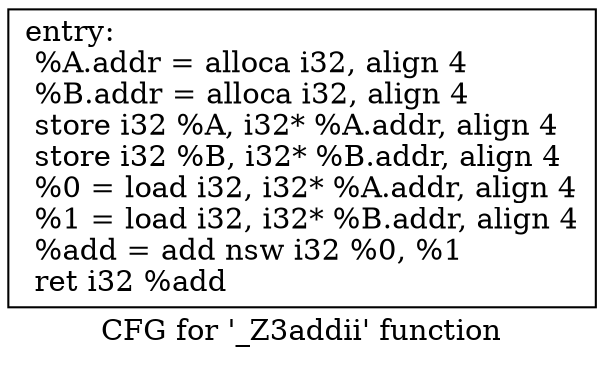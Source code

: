 digraph "CFG for '_Z3addii' function" {
	label="CFG for '_Z3addii' function";

	Node0x1a87dd0 [shape=record,label="{entry:\l  %A.addr = alloca i32, align 4\l  %B.addr = alloca i32, align 4\l  store i32 %A, i32* %A.addr, align 4\l  store i32 %B, i32* %B.addr, align 4\l  %0 = load i32, i32* %A.addr, align 4\l  %1 = load i32, i32* %B.addr, align 4\l  %add = add nsw i32 %0, %1\l  ret i32 %add\l}"];
}
